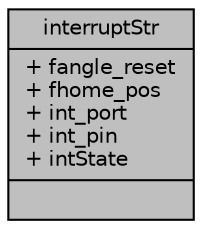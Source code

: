 digraph "interruptStr"
{
 // INTERACTIVE_SVG=YES
 // LATEX_PDF_SIZE
  edge [fontname="Helvetica",fontsize="10",labelfontname="Helvetica",labelfontsize="10"];
  node [fontname="Helvetica",fontsize="10",shape=record];
  Node1 [label="{interruptStr\n|+ fangle_reset\l+ fhome_pos\l+ int_port\l+ int_pin\l+ intState\l|}",height=0.2,width=0.4,color="black", fillcolor="grey75", style="filled", fontcolor="black",tooltip=" "];
}
